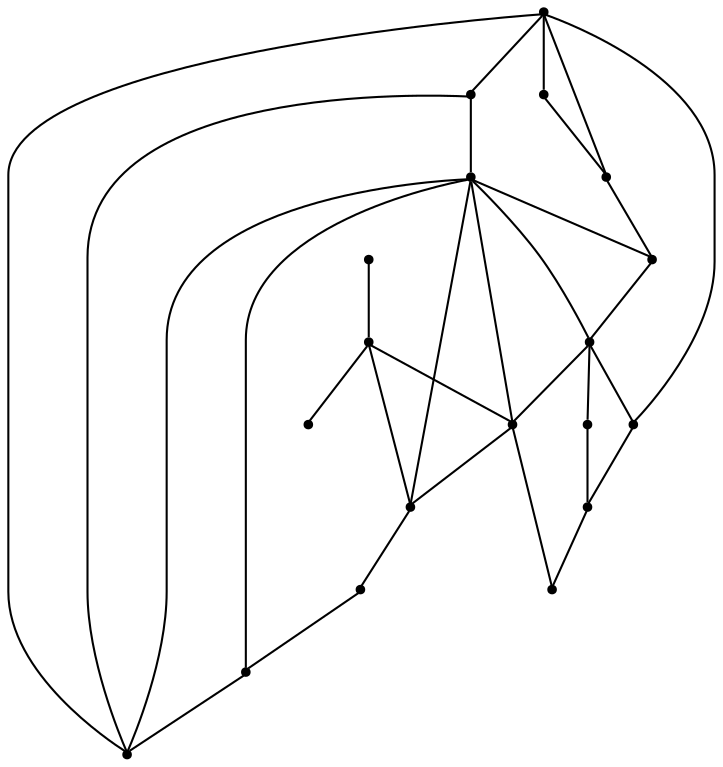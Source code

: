 graph {
  node [shape=point,comment="{\"directed\":false,\"doi\":\"10.1007/978-3-319-73915-1_17\",\"figure\":\"5 (1)\"}"]

  v0 [pos="1336.1535345297261,1805.9926648529413"]
  v1 [pos="1521.78100244449,2032.0342879100021"]
  v2 [pos="1440.4554858676045,2029.442201419086"]
  v3 [pos="1363.0755034320382,2029.8255077032397"]
  v4 [pos="1336.4608573524602,1849.6811876782003"]
  v5 [pos="1155.384030961829,2154.101156358998"]
  v6 [pos="1595.622925319345,2032.6947727098536"]
  v7 [pos="1494.7527455019963,2154.0500001039213"]
  v8 [pos="1332.1288963967907,2278.0807409704594"]
  v9 [pos="1485.9366883013147,1912.2539991433268"]
  v10 [pos="1384.6538514473154,2153.7061817432013"]
  v11 [pos="1279.1276640977085,2030.3453684408141"]
  v12 [pos="1256.9044341443478,1910.8444837571797"]
  v13 [pos="1336.4608573524602,1837.5743556812308"]
  v14 [pos="1336.4608573524602,1777.0373978402931"]
  v15 [pos="1336.4608573524602,1910.2152204877725"]
  v16 [pos="1276.7242126739807,2155.7815550846426"]
  v17 [pos="1127.5118921280664,2032.6749651604982"]
  v18 [pos="1198.750314417116,2032.0925341867583"]

  v0 -- v1 [id="-1",pos="1336.1535345297261,1805.9926648529413 1457.5322508230029,1801.2576749486243 1523.517824691282,1821.8397217394136 1553.7851484544715,1858.1617438336443 1584.0523450408257,1894.4795691437416 1578.6015458757615,1946.5414393661363 1521.78100244449,2032.0342879100021"]
  v15 -- v9 [id="-3",pos="1336.4608573524602,1910.2152204877725 1485.9366883013147,1912.2539991433268 1485.9366883013147,1912.2539991433268 1485.9366883013147,1912.2539991433268"]
  v17 -- v18 [id="-4",pos="1127.5118921280664,2032.6749651604982 1198.750314417116,2032.0925341867583 1198.750314417116,2032.0925341867583 1198.750314417116,2032.0925341867583"]
  v18 -- v11 [id="-5",pos="1198.750314417116,2032.0925341867583 1279.1276640977085,2030.3453684408141 1279.1276640977085,2030.3453684408141 1279.1276640977085,2030.3453684408141"]
  v11 -- v3 [id="-6",pos="1279.1276640977085,2030.3453684408141 1363.0755034320382,2029.8255077032397 1363.0755034320382,2029.8255077032397 1363.0755034320382,2029.8255077032397"]
  v3 -- v2 [id="-7",pos="1363.0755034320382,2029.8255077032397 1440.4554858676045,2029.442201419086 1440.4554858676045,2029.442201419086 1440.4554858676045,2029.442201419086"]
  v2 -- v1 [id="-8",pos="1440.4554858676045,2029.442201419086 1521.78100244449,2032.0342879100021 1521.78100244449,2032.0342879100021 1521.78100244449,2032.0342879100021"]
  v1 -- v6 [id="-9",pos="1521.78100244449,2032.0342879100021 1595.622925319345,2032.6947727098536 1595.622925319345,2032.6947727098536 1595.622925319345,2032.6947727098536"]
  v10 -- v7 [id="-12",pos="1384.6538514473154,2153.7061817432013 1494.7527455019963,2154.0500001039213 1494.7527455019963,2154.0500001039213 1494.7527455019963,2154.0500001039213"]
  v5 -- v18 [id="-13",pos="1155.384030961829,2154.101156358998 1198.750314417116,2032.0925341867583 1198.750314417116,2032.0925341867583 1198.750314417116,2032.0925341867583"]
  v5 -- v17 [id="-14",pos="1155.384030961829,2154.101156358998 1127.5118921280664,2032.6749651604982 1127.5118921280664,2032.6749651604982 1127.5118921280664,2032.6749651604982"]
  v16 -- v8 [id="-15",pos="1276.7242126739807,2155.7815550846426 1332.1288963967907,2278.0807409704594 1332.1288963967907,2278.0807409704594 1332.1288963967907,2278.0807409704594"]
  v4 -- v15 [id="-16",pos="1336.4608573524602,1849.6811876782003 1336.4608573524602,1910.2152204877725 1336.4608573524602,1910.2152204877725 1336.4608573524602,1910.2152204877725"]
  v14 -- v0 [id="-17",pos="1336.4608573524602,1777.0373978402931 1336.1535345297261,1805.9926648529413 1336.1535345297261,1805.9926648529413 1336.1535345297261,1805.9926648529413"]
  v0 -- v13 [id="-18",pos="1336.1535345297261,1805.9926648529413 1336.4608573524602,1837.5743556812308 1336.4608573524602,1837.5743556812308 1336.4608573524602,1837.5743556812308"]
  v3 -- v12 [id="-19",pos="1363.0755034320382,2029.8255077032397 1256.9044341443478,1910.8444837571797 1256.9044341443478,1910.8444837571797 1256.9044341443478,1910.8444837571797"]
  v10 -- v1 [id="-20",pos="1384.6538514473154,2153.7061817432013 1521.78100244449,2032.0342879100021 1521.78100244449,2032.0342879100021 1521.78100244449,2032.0342879100021"]
  v10 -- v3 [id="-21",pos="1384.6538514473154,2153.7061817432013 1363.0755034320382,2029.8255077032397 1363.0755034320382,2029.8255077032397 1363.0755034320382,2029.8255077032397"]
  v10 -- v2 [id="-22",pos="1384.6538514473154,2153.7061817432013 1440.4554858676045,2029.442201419086 1440.4554858676045,2029.442201419086 1440.4554858676045,2029.442201419086"]
  v10 -- v8 [id="-23",pos="1384.6538514473154,2153.7061817432013 1332.1288963967907,2278.0807409704594 1332.1288963967907,2278.0807409704594 1332.1288963967907,2278.0807409704594"]
  v10 -- v11 [id="-24",pos="1384.6538514473154,2153.7061817432013 1279.1276640977085,2030.3453684408141 1279.1276640977085,2030.3453684408141 1279.1276640977085,2030.3453684408141"]
  v2 -- v9 [id="-25",pos="1440.4554858676045,2029.442201419086 1485.9366883013147,1912.2539991433268 1485.9366883013147,1912.2539991433268 1485.9366883013147,1912.2539991433268"]
  v7 -- v8 [id="-26",pos="1494.7527455019963,2154.0500001039213 1332.1288963967907,2278.0807409704594 1332.1288963967907,2278.0807409704594 1332.1288963967907,2278.0807409704594"]
  v6 -- v7 [id="-27",pos="1595.622925319345,2032.6947727098536 1494.7527455019963,2154.0500001039213 1494.7527455019963,2154.0500001039213 1494.7527455019963,2154.0500001039213"]
  v16 -- v10 [id="-29",pos="1276.7242126739807,2155.7815550846426 1384.6538514473154,2153.7061817432013 1384.6538514473154,2153.7061817432013 1384.6538514473154,2153.7061817432013"]
  v4 -- v5 [id="-31",pos="1336.4608573524602,1849.6811876782003 1251.7119311319725,1837.575373083445 1179.0627997962947,1855.7365113058368 1133.663976157712,1904.164347994823 1088.2608285067258,1952.5923118590858 1070.1037917172664,2031.2830317563635 1155.384030961829,2154.101156358998"]
  v0 -- v2 [id="-32",pos="1336.1535345297261,1805.9926648529413 1308.4251691083784,1806.0165738049718 1305.3247250382642,1822.0231084885013 1309.61287357414,1831.59533721965 1313.9052189455838,1841.1716355596554 1325.5778904287172,1844.313882297834 1340.367793324237,1843.6345119693838 1355.1493025486209,1842.9510720320773 1373.047916008556,1838.446269378695 1395.6140465043527,1855.2613844718626 1418.1801770001491,1872.080569173886 1445.4219638492725,1910.2152204877725 1440.4554858676045,2029.442201419086"]
  v5 -- v16 [id="-33",pos="1155.384030961829,2154.101156358998 1276.7242126739807,2155.7815550846426 1276.7242126739807,2155.7815550846426 1276.7242126739807,2155.7815550846426"]
  v3 -- v4 [id="-34",pos="1363.0755034320382,2029.8255077032397 1433.3158737111103,1934.4271040278377 1401.994126805654,1843.4012725118064 1336.4608573524602,1849.6811876782003"]
  v5 -- v8 [id="-36",pos="1155.384030961829,2154.101156358998 1332.1288963967907,2278.0807409704594 1332.1288963967907,2278.0807409704594 1332.1288963967907,2278.0807409704594"]
  v12 -- v15 [id="-37",pos="1256.9044341443478,1910.8444837571797 1336.4608573524602,1910.2152204877725 1336.4608573524602,1910.2152204877725 1336.4608573524602,1910.2152204877725"]
}